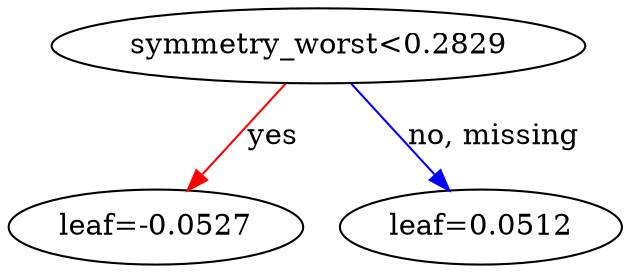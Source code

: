 digraph {
    graph [ rankdir=TB ]
    graph [ rankdir="UD" ]

    0 [ label="symmetry_worst<0.2829" ]
    0 -> 1 [label="yes" color="#FF0000"]
    0 -> 2 [label="no, missing" color="#0000FF"]

    1 [ label="leaf=-0.0527" ]

    2 [ label="leaf=0.0512" ]
}
